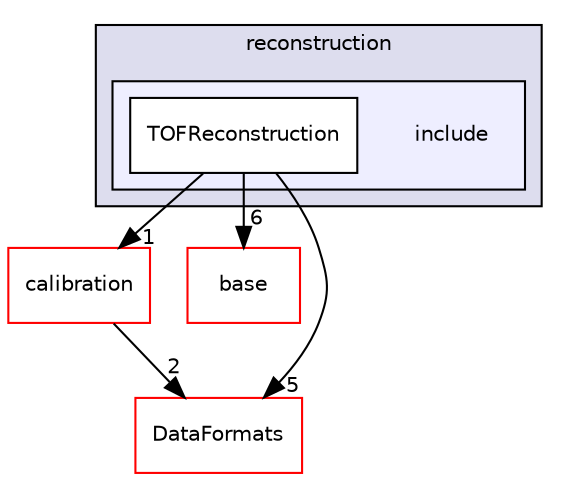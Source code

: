 digraph "/home/travis/build/AliceO2Group/AliceO2/Detectors/TOF/reconstruction/include" {
  bgcolor=transparent;
  compound=true
  node [ fontsize="10", fontname="Helvetica"];
  edge [ labelfontsize="10", labelfontname="Helvetica"];
  subgraph clusterdir_d1fec883a65fe865f3e91884d818def8 {
    graph [ bgcolor="#ddddee", pencolor="black", label="reconstruction" fontname="Helvetica", fontsize="10", URL="dir_d1fec883a65fe865f3e91884d818def8.html"]
  subgraph clusterdir_3dfda2b66c3c3704521dbfdd9d3caacf {
    graph [ bgcolor="#eeeeff", pencolor="black", label="" URL="dir_3dfda2b66c3c3704521dbfdd9d3caacf.html"];
    dir_3dfda2b66c3c3704521dbfdd9d3caacf [shape=plaintext label="include"];
    dir_ea0fd6262befb6a47c036a9bedd70371 [shape=box label="TOFReconstruction" color="black" fillcolor="white" style="filled" URL="dir_ea0fd6262befb6a47c036a9bedd70371.html"];
  }
  }
  dir_7559d374f7e4089a12282edb4b89411f [shape=box label="calibration" color="red" URL="dir_7559d374f7e4089a12282edb4b89411f.html"];
  dir_0189f3ad6abecd72f822a0c3914f12b2 [shape=box label="base" color="red" URL="dir_0189f3ad6abecd72f822a0c3914f12b2.html"];
  dir_2171f7ec022c5423887b07c69b2f5b48 [shape=box label="DataFormats" color="red" URL="dir_2171f7ec022c5423887b07c69b2f5b48.html"];
  dir_7559d374f7e4089a12282edb4b89411f->dir_2171f7ec022c5423887b07c69b2f5b48 [headlabel="2", labeldistance=1.5 headhref="dir_000521_000060.html"];
  dir_ea0fd6262befb6a47c036a9bedd70371->dir_7559d374f7e4089a12282edb4b89411f [headlabel="1", labeldistance=1.5 headhref="dir_000428_000521.html"];
  dir_ea0fd6262befb6a47c036a9bedd70371->dir_0189f3ad6abecd72f822a0c3914f12b2 [headlabel="6", labeldistance=1.5 headhref="dir_000428_000126.html"];
  dir_ea0fd6262befb6a47c036a9bedd70371->dir_2171f7ec022c5423887b07c69b2f5b48 [headlabel="5", labeldistance=1.5 headhref="dir_000428_000060.html"];
}
